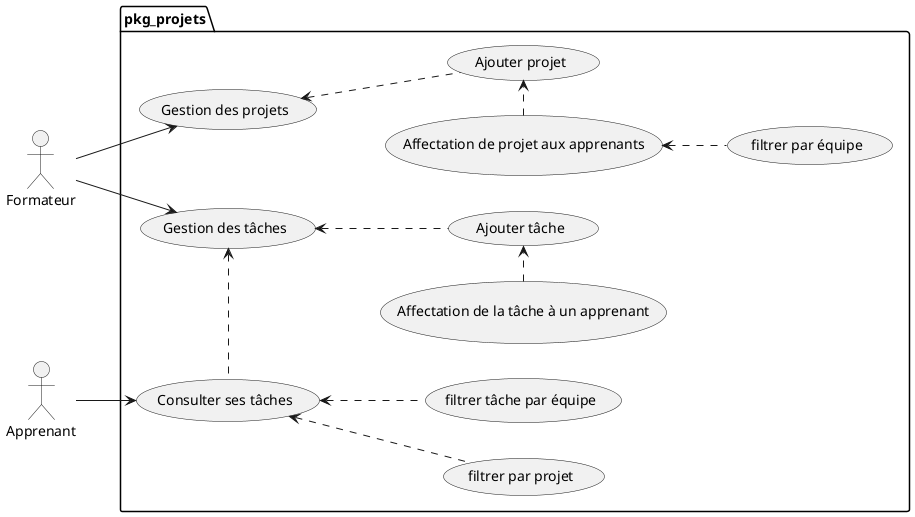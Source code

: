 @startuml 

left to right direction


actor Formateur as formateur
actor Apprenant as apprenant


package pkg_projets {

  (Gestion des projets) <.. (Ajouter projet) 
  (Affectation de projet aux apprenants) .> (Ajouter projet)
  (Affectation de projet aux apprenants) <.. (filtrer par équipe)
  (Gestion des tâches) <.. (Ajouter tâche) 
  (Gestion des tâches)  <. (Consulter ses tâches)
  (Consulter ses tâches) <.. (filtrer par projet)
  (Consulter ses tâches) <.. (filtrer tâche par équipe)
  (Affectation de la tâche à un apprenant) .> (Ajouter tâche)
 
  formateur -->  (Gestion des projets) 
  formateur -->  (Gestion des tâches) 
  apprenant --> (Consulter ses tâches)

}  

' note right of admin : "note 1"

@enduml